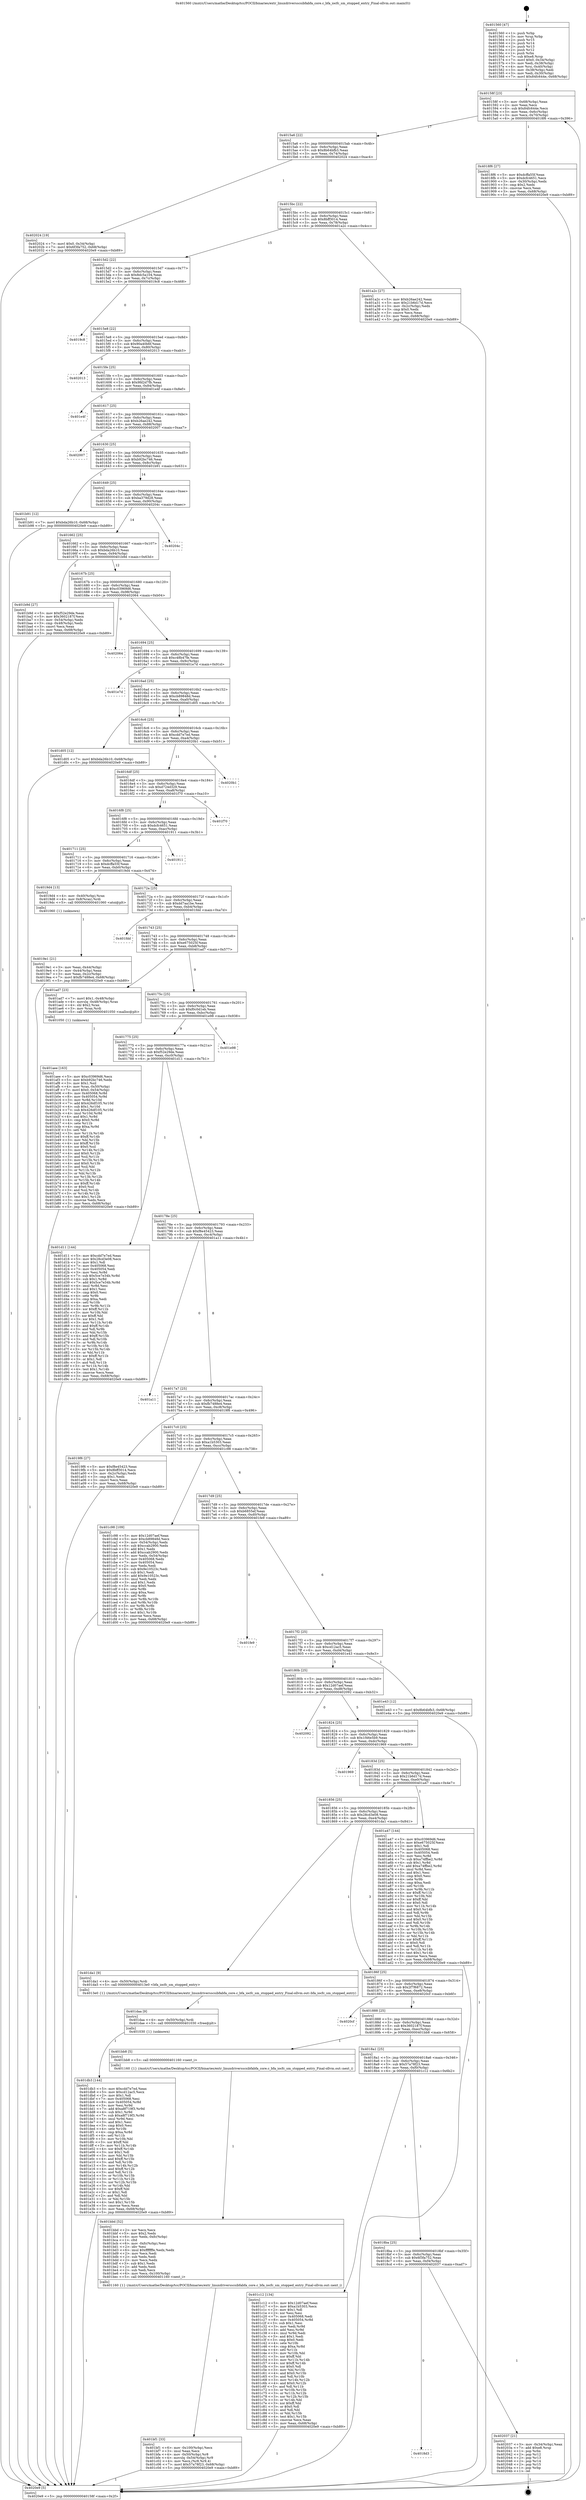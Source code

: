 digraph "0x401560" {
  label = "0x401560 (/mnt/c/Users/mathe/Desktop/tcc/POCII/binaries/extr_linuxdriversscsibfabfa_core.c_bfa_iocfc_sm_stopped_entry_Final-ollvm.out::main(0))"
  labelloc = "t"
  node[shape=record]

  Entry [label="",width=0.3,height=0.3,shape=circle,fillcolor=black,style=filled]
  "0x40158f" [label="{
     0x40158f [23]\l
     | [instrs]\l
     &nbsp;&nbsp;0x40158f \<+3\>: mov -0x68(%rbp),%eax\l
     &nbsp;&nbsp;0x401592 \<+2\>: mov %eax,%ecx\l
     &nbsp;&nbsp;0x401594 \<+6\>: sub $0x84fc644e,%ecx\l
     &nbsp;&nbsp;0x40159a \<+3\>: mov %eax,-0x6c(%rbp)\l
     &nbsp;&nbsp;0x40159d \<+3\>: mov %ecx,-0x70(%rbp)\l
     &nbsp;&nbsp;0x4015a0 \<+6\>: je 00000000004018f6 \<main+0x396\>\l
  }"]
  "0x4018f6" [label="{
     0x4018f6 [27]\l
     | [instrs]\l
     &nbsp;&nbsp;0x4018f6 \<+5\>: mov $0xdcffa55f,%eax\l
     &nbsp;&nbsp;0x4018fb \<+5\>: mov $0xdcfc4651,%ecx\l
     &nbsp;&nbsp;0x401900 \<+3\>: mov -0x30(%rbp),%edx\l
     &nbsp;&nbsp;0x401903 \<+3\>: cmp $0x2,%edx\l
     &nbsp;&nbsp;0x401906 \<+3\>: cmovne %ecx,%eax\l
     &nbsp;&nbsp;0x401909 \<+3\>: mov %eax,-0x68(%rbp)\l
     &nbsp;&nbsp;0x40190c \<+5\>: jmp 00000000004020e9 \<main+0xb89\>\l
  }"]
  "0x4015a6" [label="{
     0x4015a6 [22]\l
     | [instrs]\l
     &nbsp;&nbsp;0x4015a6 \<+5\>: jmp 00000000004015ab \<main+0x4b\>\l
     &nbsp;&nbsp;0x4015ab \<+3\>: mov -0x6c(%rbp),%eax\l
     &nbsp;&nbsp;0x4015ae \<+5\>: sub $0x8b64bfb3,%eax\l
     &nbsp;&nbsp;0x4015b3 \<+3\>: mov %eax,-0x74(%rbp)\l
     &nbsp;&nbsp;0x4015b6 \<+6\>: je 0000000000402024 \<main+0xac4\>\l
  }"]
  "0x4020e9" [label="{
     0x4020e9 [5]\l
     | [instrs]\l
     &nbsp;&nbsp;0x4020e9 \<+5\>: jmp 000000000040158f \<main+0x2f\>\l
  }"]
  "0x401560" [label="{
     0x401560 [47]\l
     | [instrs]\l
     &nbsp;&nbsp;0x401560 \<+1\>: push %rbp\l
     &nbsp;&nbsp;0x401561 \<+3\>: mov %rsp,%rbp\l
     &nbsp;&nbsp;0x401564 \<+2\>: push %r15\l
     &nbsp;&nbsp;0x401566 \<+2\>: push %r14\l
     &nbsp;&nbsp;0x401568 \<+2\>: push %r13\l
     &nbsp;&nbsp;0x40156a \<+2\>: push %r12\l
     &nbsp;&nbsp;0x40156c \<+1\>: push %rbx\l
     &nbsp;&nbsp;0x40156d \<+7\>: sub $0xe8,%rsp\l
     &nbsp;&nbsp;0x401574 \<+7\>: movl $0x0,-0x34(%rbp)\l
     &nbsp;&nbsp;0x40157b \<+3\>: mov %edi,-0x38(%rbp)\l
     &nbsp;&nbsp;0x40157e \<+4\>: mov %rsi,-0x40(%rbp)\l
     &nbsp;&nbsp;0x401582 \<+3\>: mov -0x38(%rbp),%edi\l
     &nbsp;&nbsp;0x401585 \<+3\>: mov %edi,-0x30(%rbp)\l
     &nbsp;&nbsp;0x401588 \<+7\>: movl $0x84fc644e,-0x68(%rbp)\l
  }"]
  Exit [label="",width=0.3,height=0.3,shape=circle,fillcolor=black,style=filled,peripheries=2]
  "0x402024" [label="{
     0x402024 [19]\l
     | [instrs]\l
     &nbsp;&nbsp;0x402024 \<+7\>: movl $0x0,-0x34(%rbp)\l
     &nbsp;&nbsp;0x40202b \<+7\>: movl $0x6f3fa752,-0x68(%rbp)\l
     &nbsp;&nbsp;0x402032 \<+5\>: jmp 00000000004020e9 \<main+0xb89\>\l
  }"]
  "0x4015bc" [label="{
     0x4015bc [22]\l
     | [instrs]\l
     &nbsp;&nbsp;0x4015bc \<+5\>: jmp 00000000004015c1 \<main+0x61\>\l
     &nbsp;&nbsp;0x4015c1 \<+3\>: mov -0x6c(%rbp),%eax\l
     &nbsp;&nbsp;0x4015c4 \<+5\>: sub $0x8bff3014,%eax\l
     &nbsp;&nbsp;0x4015c9 \<+3\>: mov %eax,-0x78(%rbp)\l
     &nbsp;&nbsp;0x4015cc \<+6\>: je 0000000000401a2c \<main+0x4cc\>\l
  }"]
  "0x4018d3" [label="{
     0x4018d3\l
  }", style=dashed]
  "0x401a2c" [label="{
     0x401a2c [27]\l
     | [instrs]\l
     &nbsp;&nbsp;0x401a2c \<+5\>: mov $0xb26ae242,%eax\l
     &nbsp;&nbsp;0x401a31 \<+5\>: mov $0x21b6d17d,%ecx\l
     &nbsp;&nbsp;0x401a36 \<+3\>: mov -0x2c(%rbp),%edx\l
     &nbsp;&nbsp;0x401a39 \<+3\>: cmp $0x0,%edx\l
     &nbsp;&nbsp;0x401a3c \<+3\>: cmove %ecx,%eax\l
     &nbsp;&nbsp;0x401a3f \<+3\>: mov %eax,-0x68(%rbp)\l
     &nbsp;&nbsp;0x401a42 \<+5\>: jmp 00000000004020e9 \<main+0xb89\>\l
  }"]
  "0x4015d2" [label="{
     0x4015d2 [22]\l
     | [instrs]\l
     &nbsp;&nbsp;0x4015d2 \<+5\>: jmp 00000000004015d7 \<main+0x77\>\l
     &nbsp;&nbsp;0x4015d7 \<+3\>: mov -0x6c(%rbp),%eax\l
     &nbsp;&nbsp;0x4015da \<+5\>: sub $0x8dc5a104,%eax\l
     &nbsp;&nbsp;0x4015df \<+3\>: mov %eax,-0x7c(%rbp)\l
     &nbsp;&nbsp;0x4015e2 \<+6\>: je 00000000004019c8 \<main+0x468\>\l
  }"]
  "0x402037" [label="{
     0x402037 [21]\l
     | [instrs]\l
     &nbsp;&nbsp;0x402037 \<+3\>: mov -0x34(%rbp),%eax\l
     &nbsp;&nbsp;0x40203a \<+7\>: add $0xe8,%rsp\l
     &nbsp;&nbsp;0x402041 \<+1\>: pop %rbx\l
     &nbsp;&nbsp;0x402042 \<+2\>: pop %r12\l
     &nbsp;&nbsp;0x402044 \<+2\>: pop %r13\l
     &nbsp;&nbsp;0x402046 \<+2\>: pop %r14\l
     &nbsp;&nbsp;0x402048 \<+2\>: pop %r15\l
     &nbsp;&nbsp;0x40204a \<+1\>: pop %rbp\l
     &nbsp;&nbsp;0x40204b \<+1\>: ret\l
  }"]
  "0x4019c8" [label="{
     0x4019c8\l
  }", style=dashed]
  "0x4015e8" [label="{
     0x4015e8 [22]\l
     | [instrs]\l
     &nbsp;&nbsp;0x4015e8 \<+5\>: jmp 00000000004015ed \<main+0x8d\>\l
     &nbsp;&nbsp;0x4015ed \<+3\>: mov -0x6c(%rbp),%eax\l
     &nbsp;&nbsp;0x4015f0 \<+5\>: sub $0x90a40b6f,%eax\l
     &nbsp;&nbsp;0x4015f5 \<+3\>: mov %eax,-0x80(%rbp)\l
     &nbsp;&nbsp;0x4015f8 \<+6\>: je 0000000000402013 \<main+0xab3\>\l
  }"]
  "0x401db3" [label="{
     0x401db3 [144]\l
     | [instrs]\l
     &nbsp;&nbsp;0x401db3 \<+5\>: mov $0xcdd7e7ed,%eax\l
     &nbsp;&nbsp;0x401db8 \<+5\>: mov $0xcd12ac5,%ecx\l
     &nbsp;&nbsp;0x401dbd \<+2\>: mov $0x1,%dl\l
     &nbsp;&nbsp;0x401dbf \<+7\>: mov 0x405068,%esi\l
     &nbsp;&nbsp;0x401dc6 \<+8\>: mov 0x405054,%r8d\l
     &nbsp;&nbsp;0x401dce \<+3\>: mov %esi,%r9d\l
     &nbsp;&nbsp;0x401dd1 \<+7\>: add $0xa8f719f3,%r9d\l
     &nbsp;&nbsp;0x401dd8 \<+4\>: sub $0x1,%r9d\l
     &nbsp;&nbsp;0x401ddc \<+7\>: sub $0xa8f719f3,%r9d\l
     &nbsp;&nbsp;0x401de3 \<+4\>: imul %r9d,%esi\l
     &nbsp;&nbsp;0x401de7 \<+3\>: and $0x1,%esi\l
     &nbsp;&nbsp;0x401dea \<+3\>: cmp $0x0,%esi\l
     &nbsp;&nbsp;0x401ded \<+4\>: sete %r10b\l
     &nbsp;&nbsp;0x401df1 \<+4\>: cmp $0xa,%r8d\l
     &nbsp;&nbsp;0x401df5 \<+4\>: setl %r11b\l
     &nbsp;&nbsp;0x401df9 \<+3\>: mov %r10b,%bl\l
     &nbsp;&nbsp;0x401dfc \<+3\>: xor $0xff,%bl\l
     &nbsp;&nbsp;0x401dff \<+3\>: mov %r11b,%r14b\l
     &nbsp;&nbsp;0x401e02 \<+4\>: xor $0xff,%r14b\l
     &nbsp;&nbsp;0x401e06 \<+3\>: xor $0x1,%dl\l
     &nbsp;&nbsp;0x401e09 \<+3\>: mov %bl,%r15b\l
     &nbsp;&nbsp;0x401e0c \<+4\>: and $0xff,%r15b\l
     &nbsp;&nbsp;0x401e10 \<+3\>: and %dl,%r10b\l
     &nbsp;&nbsp;0x401e13 \<+3\>: mov %r14b,%r12b\l
     &nbsp;&nbsp;0x401e16 \<+4\>: and $0xff,%r12b\l
     &nbsp;&nbsp;0x401e1a \<+3\>: and %dl,%r11b\l
     &nbsp;&nbsp;0x401e1d \<+3\>: or %r10b,%r15b\l
     &nbsp;&nbsp;0x401e20 \<+3\>: or %r11b,%r12b\l
     &nbsp;&nbsp;0x401e23 \<+3\>: xor %r12b,%r15b\l
     &nbsp;&nbsp;0x401e26 \<+3\>: or %r14b,%bl\l
     &nbsp;&nbsp;0x401e29 \<+3\>: xor $0xff,%bl\l
     &nbsp;&nbsp;0x401e2c \<+3\>: or $0x1,%dl\l
     &nbsp;&nbsp;0x401e2f \<+2\>: and %dl,%bl\l
     &nbsp;&nbsp;0x401e31 \<+3\>: or %bl,%r15b\l
     &nbsp;&nbsp;0x401e34 \<+4\>: test $0x1,%r15b\l
     &nbsp;&nbsp;0x401e38 \<+3\>: cmovne %ecx,%eax\l
     &nbsp;&nbsp;0x401e3b \<+3\>: mov %eax,-0x68(%rbp)\l
     &nbsp;&nbsp;0x401e3e \<+5\>: jmp 00000000004020e9 \<main+0xb89\>\l
  }"]
  "0x402013" [label="{
     0x402013\l
  }", style=dashed]
  "0x4015fe" [label="{
     0x4015fe [25]\l
     | [instrs]\l
     &nbsp;&nbsp;0x4015fe \<+5\>: jmp 0000000000401603 \<main+0xa3\>\l
     &nbsp;&nbsp;0x401603 \<+3\>: mov -0x6c(%rbp),%eax\l
     &nbsp;&nbsp;0x401606 \<+5\>: sub $0x9fd2d7fb,%eax\l
     &nbsp;&nbsp;0x40160b \<+6\>: mov %eax,-0x84(%rbp)\l
     &nbsp;&nbsp;0x401611 \<+6\>: je 0000000000401e4f \<main+0x8ef\>\l
  }"]
  "0x401daa" [label="{
     0x401daa [9]\l
     | [instrs]\l
     &nbsp;&nbsp;0x401daa \<+4\>: mov -0x50(%rbp),%rdi\l
     &nbsp;&nbsp;0x401dae \<+5\>: call 0000000000401030 \<free@plt\>\l
     | [calls]\l
     &nbsp;&nbsp;0x401030 \{1\} (unknown)\l
  }"]
  "0x401e4f" [label="{
     0x401e4f\l
  }", style=dashed]
  "0x401617" [label="{
     0x401617 [25]\l
     | [instrs]\l
     &nbsp;&nbsp;0x401617 \<+5\>: jmp 000000000040161c \<main+0xbc\>\l
     &nbsp;&nbsp;0x40161c \<+3\>: mov -0x6c(%rbp),%eax\l
     &nbsp;&nbsp;0x40161f \<+5\>: sub $0xb26ae242,%eax\l
     &nbsp;&nbsp;0x401624 \<+6\>: mov %eax,-0x88(%rbp)\l
     &nbsp;&nbsp;0x40162a \<+6\>: je 0000000000402007 \<main+0xaa7\>\l
  }"]
  "0x4018ba" [label="{
     0x4018ba [25]\l
     | [instrs]\l
     &nbsp;&nbsp;0x4018ba \<+5\>: jmp 00000000004018bf \<main+0x35f\>\l
     &nbsp;&nbsp;0x4018bf \<+3\>: mov -0x6c(%rbp),%eax\l
     &nbsp;&nbsp;0x4018c2 \<+5\>: sub $0x6f3fa752,%eax\l
     &nbsp;&nbsp;0x4018c7 \<+6\>: mov %eax,-0xf4(%rbp)\l
     &nbsp;&nbsp;0x4018cd \<+6\>: je 0000000000402037 \<main+0xad7\>\l
  }"]
  "0x402007" [label="{
     0x402007\l
  }", style=dashed]
  "0x401630" [label="{
     0x401630 [25]\l
     | [instrs]\l
     &nbsp;&nbsp;0x401630 \<+5\>: jmp 0000000000401635 \<main+0xd5\>\l
     &nbsp;&nbsp;0x401635 \<+3\>: mov -0x6c(%rbp),%eax\l
     &nbsp;&nbsp;0x401638 \<+5\>: sub $0xb92bc746,%eax\l
     &nbsp;&nbsp;0x40163d \<+6\>: mov %eax,-0x8c(%rbp)\l
     &nbsp;&nbsp;0x401643 \<+6\>: je 0000000000401b91 \<main+0x631\>\l
  }"]
  "0x401c12" [label="{
     0x401c12 [134]\l
     | [instrs]\l
     &nbsp;&nbsp;0x401c12 \<+5\>: mov $0x12d07aef,%eax\l
     &nbsp;&nbsp;0x401c17 \<+5\>: mov $0xa1b5303,%ecx\l
     &nbsp;&nbsp;0x401c1c \<+2\>: mov $0x1,%dl\l
     &nbsp;&nbsp;0x401c1e \<+2\>: xor %esi,%esi\l
     &nbsp;&nbsp;0x401c20 \<+7\>: mov 0x405068,%edi\l
     &nbsp;&nbsp;0x401c27 \<+8\>: mov 0x405054,%r8d\l
     &nbsp;&nbsp;0x401c2f \<+3\>: sub $0x1,%esi\l
     &nbsp;&nbsp;0x401c32 \<+3\>: mov %edi,%r9d\l
     &nbsp;&nbsp;0x401c35 \<+3\>: add %esi,%r9d\l
     &nbsp;&nbsp;0x401c38 \<+4\>: imul %r9d,%edi\l
     &nbsp;&nbsp;0x401c3c \<+3\>: and $0x1,%edi\l
     &nbsp;&nbsp;0x401c3f \<+3\>: cmp $0x0,%edi\l
     &nbsp;&nbsp;0x401c42 \<+4\>: sete %r10b\l
     &nbsp;&nbsp;0x401c46 \<+4\>: cmp $0xa,%r8d\l
     &nbsp;&nbsp;0x401c4a \<+4\>: setl %r11b\l
     &nbsp;&nbsp;0x401c4e \<+3\>: mov %r10b,%bl\l
     &nbsp;&nbsp;0x401c51 \<+3\>: xor $0xff,%bl\l
     &nbsp;&nbsp;0x401c54 \<+3\>: mov %r11b,%r14b\l
     &nbsp;&nbsp;0x401c57 \<+4\>: xor $0xff,%r14b\l
     &nbsp;&nbsp;0x401c5b \<+3\>: xor $0x0,%dl\l
     &nbsp;&nbsp;0x401c5e \<+3\>: mov %bl,%r15b\l
     &nbsp;&nbsp;0x401c61 \<+4\>: and $0x0,%r15b\l
     &nbsp;&nbsp;0x401c65 \<+3\>: and %dl,%r10b\l
     &nbsp;&nbsp;0x401c68 \<+3\>: mov %r14b,%r12b\l
     &nbsp;&nbsp;0x401c6b \<+4\>: and $0x0,%r12b\l
     &nbsp;&nbsp;0x401c6f \<+3\>: and %dl,%r11b\l
     &nbsp;&nbsp;0x401c72 \<+3\>: or %r10b,%r15b\l
     &nbsp;&nbsp;0x401c75 \<+3\>: or %r11b,%r12b\l
     &nbsp;&nbsp;0x401c78 \<+3\>: xor %r12b,%r15b\l
     &nbsp;&nbsp;0x401c7b \<+3\>: or %r14b,%bl\l
     &nbsp;&nbsp;0x401c7e \<+3\>: xor $0xff,%bl\l
     &nbsp;&nbsp;0x401c81 \<+3\>: or $0x0,%dl\l
     &nbsp;&nbsp;0x401c84 \<+2\>: and %dl,%bl\l
     &nbsp;&nbsp;0x401c86 \<+3\>: or %bl,%r15b\l
     &nbsp;&nbsp;0x401c89 \<+4\>: test $0x1,%r15b\l
     &nbsp;&nbsp;0x401c8d \<+3\>: cmovne %ecx,%eax\l
     &nbsp;&nbsp;0x401c90 \<+3\>: mov %eax,-0x68(%rbp)\l
     &nbsp;&nbsp;0x401c93 \<+5\>: jmp 00000000004020e9 \<main+0xb89\>\l
  }"]
  "0x401b91" [label="{
     0x401b91 [12]\l
     | [instrs]\l
     &nbsp;&nbsp;0x401b91 \<+7\>: movl $0xbda26b10,-0x68(%rbp)\l
     &nbsp;&nbsp;0x401b98 \<+5\>: jmp 00000000004020e9 \<main+0xb89\>\l
  }"]
  "0x401649" [label="{
     0x401649 [25]\l
     | [instrs]\l
     &nbsp;&nbsp;0x401649 \<+5\>: jmp 000000000040164e \<main+0xee\>\l
     &nbsp;&nbsp;0x40164e \<+3\>: mov -0x6c(%rbp),%eax\l
     &nbsp;&nbsp;0x401651 \<+5\>: sub $0xba379d28,%eax\l
     &nbsp;&nbsp;0x401656 \<+6\>: mov %eax,-0x90(%rbp)\l
     &nbsp;&nbsp;0x40165c \<+6\>: je 000000000040204c \<main+0xaec\>\l
  }"]
  "0x401bf1" [label="{
     0x401bf1 [33]\l
     | [instrs]\l
     &nbsp;&nbsp;0x401bf1 \<+6\>: mov -0x100(%rbp),%ecx\l
     &nbsp;&nbsp;0x401bf7 \<+3\>: imul %eax,%ecx\l
     &nbsp;&nbsp;0x401bfa \<+4\>: mov -0x50(%rbp),%r8\l
     &nbsp;&nbsp;0x401bfe \<+4\>: movslq -0x54(%rbp),%r9\l
     &nbsp;&nbsp;0x401c02 \<+4\>: mov %ecx,(%r8,%r9,4)\l
     &nbsp;&nbsp;0x401c06 \<+7\>: movl $0x57a78f23,-0x68(%rbp)\l
     &nbsp;&nbsp;0x401c0d \<+5\>: jmp 00000000004020e9 \<main+0xb89\>\l
  }"]
  "0x40204c" [label="{
     0x40204c\l
  }", style=dashed]
  "0x401662" [label="{
     0x401662 [25]\l
     | [instrs]\l
     &nbsp;&nbsp;0x401662 \<+5\>: jmp 0000000000401667 \<main+0x107\>\l
     &nbsp;&nbsp;0x401667 \<+3\>: mov -0x6c(%rbp),%eax\l
     &nbsp;&nbsp;0x40166a \<+5\>: sub $0xbda26b10,%eax\l
     &nbsp;&nbsp;0x40166f \<+6\>: mov %eax,-0x94(%rbp)\l
     &nbsp;&nbsp;0x401675 \<+6\>: je 0000000000401b9d \<main+0x63d\>\l
  }"]
  "0x401bbd" [label="{
     0x401bbd [52]\l
     | [instrs]\l
     &nbsp;&nbsp;0x401bbd \<+2\>: xor %ecx,%ecx\l
     &nbsp;&nbsp;0x401bbf \<+5\>: mov $0x2,%edx\l
     &nbsp;&nbsp;0x401bc4 \<+6\>: mov %edx,-0xfc(%rbp)\l
     &nbsp;&nbsp;0x401bca \<+1\>: cltd\l
     &nbsp;&nbsp;0x401bcb \<+6\>: mov -0xfc(%rbp),%esi\l
     &nbsp;&nbsp;0x401bd1 \<+2\>: idiv %esi\l
     &nbsp;&nbsp;0x401bd3 \<+6\>: imul $0xfffffffe,%edx,%edx\l
     &nbsp;&nbsp;0x401bd9 \<+2\>: mov %ecx,%edi\l
     &nbsp;&nbsp;0x401bdb \<+2\>: sub %edx,%edi\l
     &nbsp;&nbsp;0x401bdd \<+2\>: mov %ecx,%edx\l
     &nbsp;&nbsp;0x401bdf \<+3\>: sub $0x1,%edx\l
     &nbsp;&nbsp;0x401be2 \<+2\>: add %edx,%edi\l
     &nbsp;&nbsp;0x401be4 \<+2\>: sub %edi,%ecx\l
     &nbsp;&nbsp;0x401be6 \<+6\>: mov %ecx,-0x100(%rbp)\l
     &nbsp;&nbsp;0x401bec \<+5\>: call 0000000000401160 \<next_i\>\l
     | [calls]\l
     &nbsp;&nbsp;0x401160 \{1\} (/mnt/c/Users/mathe/Desktop/tcc/POCII/binaries/extr_linuxdriversscsibfabfa_core.c_bfa_iocfc_sm_stopped_entry_Final-ollvm.out::next_i)\l
  }"]
  "0x401b9d" [label="{
     0x401b9d [27]\l
     | [instrs]\l
     &nbsp;&nbsp;0x401b9d \<+5\>: mov $0xf52e29de,%eax\l
     &nbsp;&nbsp;0x401ba2 \<+5\>: mov $0x3602187f,%ecx\l
     &nbsp;&nbsp;0x401ba7 \<+3\>: mov -0x54(%rbp),%edx\l
     &nbsp;&nbsp;0x401baa \<+3\>: cmp -0x48(%rbp),%edx\l
     &nbsp;&nbsp;0x401bad \<+3\>: cmovl %ecx,%eax\l
     &nbsp;&nbsp;0x401bb0 \<+3\>: mov %eax,-0x68(%rbp)\l
     &nbsp;&nbsp;0x401bb3 \<+5\>: jmp 00000000004020e9 \<main+0xb89\>\l
  }"]
  "0x40167b" [label="{
     0x40167b [25]\l
     | [instrs]\l
     &nbsp;&nbsp;0x40167b \<+5\>: jmp 0000000000401680 \<main+0x120\>\l
     &nbsp;&nbsp;0x401680 \<+3\>: mov -0x6c(%rbp),%eax\l
     &nbsp;&nbsp;0x401683 \<+5\>: sub $0xc03969d6,%eax\l
     &nbsp;&nbsp;0x401688 \<+6\>: mov %eax,-0x98(%rbp)\l
     &nbsp;&nbsp;0x40168e \<+6\>: je 0000000000402064 \<main+0xb04\>\l
  }"]
  "0x4018a1" [label="{
     0x4018a1 [25]\l
     | [instrs]\l
     &nbsp;&nbsp;0x4018a1 \<+5\>: jmp 00000000004018a6 \<main+0x346\>\l
     &nbsp;&nbsp;0x4018a6 \<+3\>: mov -0x6c(%rbp),%eax\l
     &nbsp;&nbsp;0x4018a9 \<+5\>: sub $0x57a78f23,%eax\l
     &nbsp;&nbsp;0x4018ae \<+6\>: mov %eax,-0xf0(%rbp)\l
     &nbsp;&nbsp;0x4018b4 \<+6\>: je 0000000000401c12 \<main+0x6b2\>\l
  }"]
  "0x402064" [label="{
     0x402064\l
  }", style=dashed]
  "0x401694" [label="{
     0x401694 [25]\l
     | [instrs]\l
     &nbsp;&nbsp;0x401694 \<+5\>: jmp 0000000000401699 \<main+0x139\>\l
     &nbsp;&nbsp;0x401699 \<+3\>: mov -0x6c(%rbp),%eax\l
     &nbsp;&nbsp;0x40169c \<+5\>: sub $0xc48b47fe,%eax\l
     &nbsp;&nbsp;0x4016a1 \<+6\>: mov %eax,-0x9c(%rbp)\l
     &nbsp;&nbsp;0x4016a7 \<+6\>: je 0000000000401e7d \<main+0x91d\>\l
  }"]
  "0x401bb8" [label="{
     0x401bb8 [5]\l
     | [instrs]\l
     &nbsp;&nbsp;0x401bb8 \<+5\>: call 0000000000401160 \<next_i\>\l
     | [calls]\l
     &nbsp;&nbsp;0x401160 \{1\} (/mnt/c/Users/mathe/Desktop/tcc/POCII/binaries/extr_linuxdriversscsibfabfa_core.c_bfa_iocfc_sm_stopped_entry_Final-ollvm.out::next_i)\l
  }"]
  "0x401e7d" [label="{
     0x401e7d\l
  }", style=dashed]
  "0x4016ad" [label="{
     0x4016ad [25]\l
     | [instrs]\l
     &nbsp;&nbsp;0x4016ad \<+5\>: jmp 00000000004016b2 \<main+0x152\>\l
     &nbsp;&nbsp;0x4016b2 \<+3\>: mov -0x6c(%rbp),%eax\l
     &nbsp;&nbsp;0x4016b5 \<+5\>: sub $0xcb89848d,%eax\l
     &nbsp;&nbsp;0x4016ba \<+6\>: mov %eax,-0xa0(%rbp)\l
     &nbsp;&nbsp;0x4016c0 \<+6\>: je 0000000000401d05 \<main+0x7a5\>\l
  }"]
  "0x401888" [label="{
     0x401888 [25]\l
     | [instrs]\l
     &nbsp;&nbsp;0x401888 \<+5\>: jmp 000000000040188d \<main+0x32d\>\l
     &nbsp;&nbsp;0x40188d \<+3\>: mov -0x6c(%rbp),%eax\l
     &nbsp;&nbsp;0x401890 \<+5\>: sub $0x3602187f,%eax\l
     &nbsp;&nbsp;0x401895 \<+6\>: mov %eax,-0xec(%rbp)\l
     &nbsp;&nbsp;0x40189b \<+6\>: je 0000000000401bb8 \<main+0x658\>\l
  }"]
  "0x401d05" [label="{
     0x401d05 [12]\l
     | [instrs]\l
     &nbsp;&nbsp;0x401d05 \<+7\>: movl $0xbda26b10,-0x68(%rbp)\l
     &nbsp;&nbsp;0x401d0c \<+5\>: jmp 00000000004020e9 \<main+0xb89\>\l
  }"]
  "0x4016c6" [label="{
     0x4016c6 [25]\l
     | [instrs]\l
     &nbsp;&nbsp;0x4016c6 \<+5\>: jmp 00000000004016cb \<main+0x16b\>\l
     &nbsp;&nbsp;0x4016cb \<+3\>: mov -0x6c(%rbp),%eax\l
     &nbsp;&nbsp;0x4016ce \<+5\>: sub $0xcdd7e7ed,%eax\l
     &nbsp;&nbsp;0x4016d3 \<+6\>: mov %eax,-0xa4(%rbp)\l
     &nbsp;&nbsp;0x4016d9 \<+6\>: je 00000000004020b1 \<main+0xb51\>\l
  }"]
  "0x4020cf" [label="{
     0x4020cf\l
  }", style=dashed]
  "0x4020b1" [label="{
     0x4020b1\l
  }", style=dashed]
  "0x4016df" [label="{
     0x4016df [25]\l
     | [instrs]\l
     &nbsp;&nbsp;0x4016df \<+5\>: jmp 00000000004016e4 \<main+0x184\>\l
     &nbsp;&nbsp;0x4016e4 \<+3\>: mov -0x6c(%rbp),%eax\l
     &nbsp;&nbsp;0x4016e7 \<+5\>: sub $0xd724d329,%eax\l
     &nbsp;&nbsp;0x4016ec \<+6\>: mov %eax,-0xa8(%rbp)\l
     &nbsp;&nbsp;0x4016f2 \<+6\>: je 0000000000401f70 \<main+0xa10\>\l
  }"]
  "0x40186f" [label="{
     0x40186f [25]\l
     | [instrs]\l
     &nbsp;&nbsp;0x40186f \<+5\>: jmp 0000000000401874 \<main+0x314\>\l
     &nbsp;&nbsp;0x401874 \<+3\>: mov -0x6c(%rbp),%eax\l
     &nbsp;&nbsp;0x401877 \<+5\>: sub $0x2f7f6872,%eax\l
     &nbsp;&nbsp;0x40187c \<+6\>: mov %eax,-0xe8(%rbp)\l
     &nbsp;&nbsp;0x401882 \<+6\>: je 00000000004020cf \<main+0xb6f\>\l
  }"]
  "0x401f70" [label="{
     0x401f70\l
  }", style=dashed]
  "0x4016f8" [label="{
     0x4016f8 [25]\l
     | [instrs]\l
     &nbsp;&nbsp;0x4016f8 \<+5\>: jmp 00000000004016fd \<main+0x19d\>\l
     &nbsp;&nbsp;0x4016fd \<+3\>: mov -0x6c(%rbp),%eax\l
     &nbsp;&nbsp;0x401700 \<+5\>: sub $0xdcfc4651,%eax\l
     &nbsp;&nbsp;0x401705 \<+6\>: mov %eax,-0xac(%rbp)\l
     &nbsp;&nbsp;0x40170b \<+6\>: je 0000000000401911 \<main+0x3b1\>\l
  }"]
  "0x401da1" [label="{
     0x401da1 [9]\l
     | [instrs]\l
     &nbsp;&nbsp;0x401da1 \<+4\>: mov -0x50(%rbp),%rdi\l
     &nbsp;&nbsp;0x401da5 \<+5\>: call 00000000004013e0 \<bfa_iocfc_sm_stopped_entry\>\l
     | [calls]\l
     &nbsp;&nbsp;0x4013e0 \{1\} (/mnt/c/Users/mathe/Desktop/tcc/POCII/binaries/extr_linuxdriversscsibfabfa_core.c_bfa_iocfc_sm_stopped_entry_Final-ollvm.out::bfa_iocfc_sm_stopped_entry)\l
  }"]
  "0x401911" [label="{
     0x401911\l
  }", style=dashed]
  "0x401711" [label="{
     0x401711 [25]\l
     | [instrs]\l
     &nbsp;&nbsp;0x401711 \<+5\>: jmp 0000000000401716 \<main+0x1b6\>\l
     &nbsp;&nbsp;0x401716 \<+3\>: mov -0x6c(%rbp),%eax\l
     &nbsp;&nbsp;0x401719 \<+5\>: sub $0xdcffa55f,%eax\l
     &nbsp;&nbsp;0x40171e \<+6\>: mov %eax,-0xb0(%rbp)\l
     &nbsp;&nbsp;0x401724 \<+6\>: je 00000000004019d4 \<main+0x474\>\l
  }"]
  "0x401aee" [label="{
     0x401aee [163]\l
     | [instrs]\l
     &nbsp;&nbsp;0x401aee \<+5\>: mov $0xc03969d6,%ecx\l
     &nbsp;&nbsp;0x401af3 \<+5\>: mov $0xb92bc746,%edx\l
     &nbsp;&nbsp;0x401af8 \<+3\>: mov $0x1,%sil\l
     &nbsp;&nbsp;0x401afb \<+4\>: mov %rax,-0x50(%rbp)\l
     &nbsp;&nbsp;0x401aff \<+7\>: movl $0x0,-0x54(%rbp)\l
     &nbsp;&nbsp;0x401b06 \<+8\>: mov 0x405068,%r8d\l
     &nbsp;&nbsp;0x401b0e \<+8\>: mov 0x405054,%r9d\l
     &nbsp;&nbsp;0x401b16 \<+3\>: mov %r8d,%r10d\l
     &nbsp;&nbsp;0x401b19 \<+7\>: add $0x426df105,%r10d\l
     &nbsp;&nbsp;0x401b20 \<+4\>: sub $0x1,%r10d\l
     &nbsp;&nbsp;0x401b24 \<+7\>: sub $0x426df105,%r10d\l
     &nbsp;&nbsp;0x401b2b \<+4\>: imul %r10d,%r8d\l
     &nbsp;&nbsp;0x401b2f \<+4\>: and $0x1,%r8d\l
     &nbsp;&nbsp;0x401b33 \<+4\>: cmp $0x0,%r8d\l
     &nbsp;&nbsp;0x401b37 \<+4\>: sete %r11b\l
     &nbsp;&nbsp;0x401b3b \<+4\>: cmp $0xa,%r9d\l
     &nbsp;&nbsp;0x401b3f \<+3\>: setl %bl\l
     &nbsp;&nbsp;0x401b42 \<+3\>: mov %r11b,%r14b\l
     &nbsp;&nbsp;0x401b45 \<+4\>: xor $0xff,%r14b\l
     &nbsp;&nbsp;0x401b49 \<+3\>: mov %bl,%r15b\l
     &nbsp;&nbsp;0x401b4c \<+4\>: xor $0xff,%r15b\l
     &nbsp;&nbsp;0x401b50 \<+4\>: xor $0x0,%sil\l
     &nbsp;&nbsp;0x401b54 \<+3\>: mov %r14b,%r12b\l
     &nbsp;&nbsp;0x401b57 \<+4\>: and $0x0,%r12b\l
     &nbsp;&nbsp;0x401b5b \<+3\>: and %sil,%r11b\l
     &nbsp;&nbsp;0x401b5e \<+3\>: mov %r15b,%r13b\l
     &nbsp;&nbsp;0x401b61 \<+4\>: and $0x0,%r13b\l
     &nbsp;&nbsp;0x401b65 \<+3\>: and %sil,%bl\l
     &nbsp;&nbsp;0x401b68 \<+3\>: or %r11b,%r12b\l
     &nbsp;&nbsp;0x401b6b \<+3\>: or %bl,%r13b\l
     &nbsp;&nbsp;0x401b6e \<+3\>: xor %r13b,%r12b\l
     &nbsp;&nbsp;0x401b71 \<+3\>: or %r15b,%r14b\l
     &nbsp;&nbsp;0x401b74 \<+4\>: xor $0xff,%r14b\l
     &nbsp;&nbsp;0x401b78 \<+4\>: or $0x0,%sil\l
     &nbsp;&nbsp;0x401b7c \<+3\>: and %sil,%r14b\l
     &nbsp;&nbsp;0x401b7f \<+3\>: or %r14b,%r12b\l
     &nbsp;&nbsp;0x401b82 \<+4\>: test $0x1,%r12b\l
     &nbsp;&nbsp;0x401b86 \<+3\>: cmovne %edx,%ecx\l
     &nbsp;&nbsp;0x401b89 \<+3\>: mov %ecx,-0x68(%rbp)\l
     &nbsp;&nbsp;0x401b8c \<+5\>: jmp 00000000004020e9 \<main+0xb89\>\l
  }"]
  "0x4019d4" [label="{
     0x4019d4 [13]\l
     | [instrs]\l
     &nbsp;&nbsp;0x4019d4 \<+4\>: mov -0x40(%rbp),%rax\l
     &nbsp;&nbsp;0x4019d8 \<+4\>: mov 0x8(%rax),%rdi\l
     &nbsp;&nbsp;0x4019dc \<+5\>: call 0000000000401060 \<atoi@plt\>\l
     | [calls]\l
     &nbsp;&nbsp;0x401060 \{1\} (unknown)\l
  }"]
  "0x40172a" [label="{
     0x40172a [25]\l
     | [instrs]\l
     &nbsp;&nbsp;0x40172a \<+5\>: jmp 000000000040172f \<main+0x1cf\>\l
     &nbsp;&nbsp;0x40172f \<+3\>: mov -0x6c(%rbp),%eax\l
     &nbsp;&nbsp;0x401732 \<+5\>: sub $0xdd7aa1be,%eax\l
     &nbsp;&nbsp;0x401737 \<+6\>: mov %eax,-0xb4(%rbp)\l
     &nbsp;&nbsp;0x40173d \<+6\>: je 0000000000401fdd \<main+0xa7d\>\l
  }"]
  "0x4019e1" [label="{
     0x4019e1 [21]\l
     | [instrs]\l
     &nbsp;&nbsp;0x4019e1 \<+3\>: mov %eax,-0x44(%rbp)\l
     &nbsp;&nbsp;0x4019e4 \<+3\>: mov -0x44(%rbp),%eax\l
     &nbsp;&nbsp;0x4019e7 \<+3\>: mov %eax,-0x2c(%rbp)\l
     &nbsp;&nbsp;0x4019ea \<+7\>: movl $0xfb7488e4,-0x68(%rbp)\l
     &nbsp;&nbsp;0x4019f1 \<+5\>: jmp 00000000004020e9 \<main+0xb89\>\l
  }"]
  "0x401856" [label="{
     0x401856 [25]\l
     | [instrs]\l
     &nbsp;&nbsp;0x401856 \<+5\>: jmp 000000000040185b \<main+0x2fb\>\l
     &nbsp;&nbsp;0x40185b \<+3\>: mov -0x6c(%rbp),%eax\l
     &nbsp;&nbsp;0x40185e \<+5\>: sub $0x28cd3e08,%eax\l
     &nbsp;&nbsp;0x401863 \<+6\>: mov %eax,-0xe4(%rbp)\l
     &nbsp;&nbsp;0x401869 \<+6\>: je 0000000000401da1 \<main+0x841\>\l
  }"]
  "0x401fdd" [label="{
     0x401fdd\l
  }", style=dashed]
  "0x401743" [label="{
     0x401743 [25]\l
     | [instrs]\l
     &nbsp;&nbsp;0x401743 \<+5\>: jmp 0000000000401748 \<main+0x1e8\>\l
     &nbsp;&nbsp;0x401748 \<+3\>: mov -0x6c(%rbp),%eax\l
     &nbsp;&nbsp;0x40174b \<+5\>: sub $0xe675025f,%eax\l
     &nbsp;&nbsp;0x401750 \<+6\>: mov %eax,-0xb8(%rbp)\l
     &nbsp;&nbsp;0x401756 \<+6\>: je 0000000000401ad7 \<main+0x577\>\l
  }"]
  "0x401a47" [label="{
     0x401a47 [144]\l
     | [instrs]\l
     &nbsp;&nbsp;0x401a47 \<+5\>: mov $0xc03969d6,%eax\l
     &nbsp;&nbsp;0x401a4c \<+5\>: mov $0xe675025f,%ecx\l
     &nbsp;&nbsp;0x401a51 \<+2\>: mov $0x1,%dl\l
     &nbsp;&nbsp;0x401a53 \<+7\>: mov 0x405068,%esi\l
     &nbsp;&nbsp;0x401a5a \<+7\>: mov 0x405054,%edi\l
     &nbsp;&nbsp;0x401a61 \<+3\>: mov %esi,%r8d\l
     &nbsp;&nbsp;0x401a64 \<+7\>: sub $0xa74ffbe2,%r8d\l
     &nbsp;&nbsp;0x401a6b \<+4\>: sub $0x1,%r8d\l
     &nbsp;&nbsp;0x401a6f \<+7\>: add $0xa74ffbe2,%r8d\l
     &nbsp;&nbsp;0x401a76 \<+4\>: imul %r8d,%esi\l
     &nbsp;&nbsp;0x401a7a \<+3\>: and $0x1,%esi\l
     &nbsp;&nbsp;0x401a7d \<+3\>: cmp $0x0,%esi\l
     &nbsp;&nbsp;0x401a80 \<+4\>: sete %r9b\l
     &nbsp;&nbsp;0x401a84 \<+3\>: cmp $0xa,%edi\l
     &nbsp;&nbsp;0x401a87 \<+4\>: setl %r10b\l
     &nbsp;&nbsp;0x401a8b \<+3\>: mov %r9b,%r11b\l
     &nbsp;&nbsp;0x401a8e \<+4\>: xor $0xff,%r11b\l
     &nbsp;&nbsp;0x401a92 \<+3\>: mov %r10b,%bl\l
     &nbsp;&nbsp;0x401a95 \<+3\>: xor $0xff,%bl\l
     &nbsp;&nbsp;0x401a98 \<+3\>: xor $0x0,%dl\l
     &nbsp;&nbsp;0x401a9b \<+3\>: mov %r11b,%r14b\l
     &nbsp;&nbsp;0x401a9e \<+4\>: and $0x0,%r14b\l
     &nbsp;&nbsp;0x401aa2 \<+3\>: and %dl,%r9b\l
     &nbsp;&nbsp;0x401aa5 \<+3\>: mov %bl,%r15b\l
     &nbsp;&nbsp;0x401aa8 \<+4\>: and $0x0,%r15b\l
     &nbsp;&nbsp;0x401aac \<+3\>: and %dl,%r10b\l
     &nbsp;&nbsp;0x401aaf \<+3\>: or %r9b,%r14b\l
     &nbsp;&nbsp;0x401ab2 \<+3\>: or %r10b,%r15b\l
     &nbsp;&nbsp;0x401ab5 \<+3\>: xor %r15b,%r14b\l
     &nbsp;&nbsp;0x401ab8 \<+3\>: or %bl,%r11b\l
     &nbsp;&nbsp;0x401abb \<+4\>: xor $0xff,%r11b\l
     &nbsp;&nbsp;0x401abf \<+3\>: or $0x0,%dl\l
     &nbsp;&nbsp;0x401ac2 \<+3\>: and %dl,%r11b\l
     &nbsp;&nbsp;0x401ac5 \<+3\>: or %r11b,%r14b\l
     &nbsp;&nbsp;0x401ac8 \<+4\>: test $0x1,%r14b\l
     &nbsp;&nbsp;0x401acc \<+3\>: cmovne %ecx,%eax\l
     &nbsp;&nbsp;0x401acf \<+3\>: mov %eax,-0x68(%rbp)\l
     &nbsp;&nbsp;0x401ad2 \<+5\>: jmp 00000000004020e9 \<main+0xb89\>\l
  }"]
  "0x401ad7" [label="{
     0x401ad7 [23]\l
     | [instrs]\l
     &nbsp;&nbsp;0x401ad7 \<+7\>: movl $0x1,-0x48(%rbp)\l
     &nbsp;&nbsp;0x401ade \<+4\>: movslq -0x48(%rbp),%rax\l
     &nbsp;&nbsp;0x401ae2 \<+4\>: shl $0x2,%rax\l
     &nbsp;&nbsp;0x401ae6 \<+3\>: mov %rax,%rdi\l
     &nbsp;&nbsp;0x401ae9 \<+5\>: call 0000000000401050 \<malloc@plt\>\l
     | [calls]\l
     &nbsp;&nbsp;0x401050 \{1\} (unknown)\l
  }"]
  "0x40175c" [label="{
     0x40175c [25]\l
     | [instrs]\l
     &nbsp;&nbsp;0x40175c \<+5\>: jmp 0000000000401761 \<main+0x201\>\l
     &nbsp;&nbsp;0x401761 \<+3\>: mov -0x6c(%rbp),%eax\l
     &nbsp;&nbsp;0x401764 \<+5\>: sub $0xf0c0d1eb,%eax\l
     &nbsp;&nbsp;0x401769 \<+6\>: mov %eax,-0xbc(%rbp)\l
     &nbsp;&nbsp;0x40176f \<+6\>: je 0000000000401e98 \<main+0x938\>\l
  }"]
  "0x40183d" [label="{
     0x40183d [25]\l
     | [instrs]\l
     &nbsp;&nbsp;0x40183d \<+5\>: jmp 0000000000401842 \<main+0x2e2\>\l
     &nbsp;&nbsp;0x401842 \<+3\>: mov -0x6c(%rbp),%eax\l
     &nbsp;&nbsp;0x401845 \<+5\>: sub $0x21b6d17d,%eax\l
     &nbsp;&nbsp;0x40184a \<+6\>: mov %eax,-0xe0(%rbp)\l
     &nbsp;&nbsp;0x401850 \<+6\>: je 0000000000401a47 \<main+0x4e7\>\l
  }"]
  "0x401e98" [label="{
     0x401e98\l
  }", style=dashed]
  "0x401775" [label="{
     0x401775 [25]\l
     | [instrs]\l
     &nbsp;&nbsp;0x401775 \<+5\>: jmp 000000000040177a \<main+0x21a\>\l
     &nbsp;&nbsp;0x40177a \<+3\>: mov -0x6c(%rbp),%eax\l
     &nbsp;&nbsp;0x40177d \<+5\>: sub $0xf52e29de,%eax\l
     &nbsp;&nbsp;0x401782 \<+6\>: mov %eax,-0xc0(%rbp)\l
     &nbsp;&nbsp;0x401788 \<+6\>: je 0000000000401d11 \<main+0x7b1\>\l
  }"]
  "0x401969" [label="{
     0x401969\l
  }", style=dashed]
  "0x401d11" [label="{
     0x401d11 [144]\l
     | [instrs]\l
     &nbsp;&nbsp;0x401d11 \<+5\>: mov $0xcdd7e7ed,%eax\l
     &nbsp;&nbsp;0x401d16 \<+5\>: mov $0x28cd3e08,%ecx\l
     &nbsp;&nbsp;0x401d1b \<+2\>: mov $0x1,%dl\l
     &nbsp;&nbsp;0x401d1d \<+7\>: mov 0x405068,%esi\l
     &nbsp;&nbsp;0x401d24 \<+7\>: mov 0x405054,%edi\l
     &nbsp;&nbsp;0x401d2b \<+3\>: mov %esi,%r8d\l
     &nbsp;&nbsp;0x401d2e \<+7\>: sub $0x5ce7e34b,%r8d\l
     &nbsp;&nbsp;0x401d35 \<+4\>: sub $0x1,%r8d\l
     &nbsp;&nbsp;0x401d39 \<+7\>: add $0x5ce7e34b,%r8d\l
     &nbsp;&nbsp;0x401d40 \<+4\>: imul %r8d,%esi\l
     &nbsp;&nbsp;0x401d44 \<+3\>: and $0x1,%esi\l
     &nbsp;&nbsp;0x401d47 \<+3\>: cmp $0x0,%esi\l
     &nbsp;&nbsp;0x401d4a \<+4\>: sete %r9b\l
     &nbsp;&nbsp;0x401d4e \<+3\>: cmp $0xa,%edi\l
     &nbsp;&nbsp;0x401d51 \<+4\>: setl %r10b\l
     &nbsp;&nbsp;0x401d55 \<+3\>: mov %r9b,%r11b\l
     &nbsp;&nbsp;0x401d58 \<+4\>: xor $0xff,%r11b\l
     &nbsp;&nbsp;0x401d5c \<+3\>: mov %r10b,%bl\l
     &nbsp;&nbsp;0x401d5f \<+3\>: xor $0xff,%bl\l
     &nbsp;&nbsp;0x401d62 \<+3\>: xor $0x1,%dl\l
     &nbsp;&nbsp;0x401d65 \<+3\>: mov %r11b,%r14b\l
     &nbsp;&nbsp;0x401d68 \<+4\>: and $0xff,%r14b\l
     &nbsp;&nbsp;0x401d6c \<+3\>: and %dl,%r9b\l
     &nbsp;&nbsp;0x401d6f \<+3\>: mov %bl,%r15b\l
     &nbsp;&nbsp;0x401d72 \<+4\>: and $0xff,%r15b\l
     &nbsp;&nbsp;0x401d76 \<+3\>: and %dl,%r10b\l
     &nbsp;&nbsp;0x401d79 \<+3\>: or %r9b,%r14b\l
     &nbsp;&nbsp;0x401d7c \<+3\>: or %r10b,%r15b\l
     &nbsp;&nbsp;0x401d7f \<+3\>: xor %r15b,%r14b\l
     &nbsp;&nbsp;0x401d82 \<+3\>: or %bl,%r11b\l
     &nbsp;&nbsp;0x401d85 \<+4\>: xor $0xff,%r11b\l
     &nbsp;&nbsp;0x401d89 \<+3\>: or $0x1,%dl\l
     &nbsp;&nbsp;0x401d8c \<+3\>: and %dl,%r11b\l
     &nbsp;&nbsp;0x401d8f \<+3\>: or %r11b,%r14b\l
     &nbsp;&nbsp;0x401d92 \<+4\>: test $0x1,%r14b\l
     &nbsp;&nbsp;0x401d96 \<+3\>: cmovne %ecx,%eax\l
     &nbsp;&nbsp;0x401d99 \<+3\>: mov %eax,-0x68(%rbp)\l
     &nbsp;&nbsp;0x401d9c \<+5\>: jmp 00000000004020e9 \<main+0xb89\>\l
  }"]
  "0x40178e" [label="{
     0x40178e [25]\l
     | [instrs]\l
     &nbsp;&nbsp;0x40178e \<+5\>: jmp 0000000000401793 \<main+0x233\>\l
     &nbsp;&nbsp;0x401793 \<+3\>: mov -0x6c(%rbp),%eax\l
     &nbsp;&nbsp;0x401796 \<+5\>: sub $0xf8e45423,%eax\l
     &nbsp;&nbsp;0x40179b \<+6\>: mov %eax,-0xc4(%rbp)\l
     &nbsp;&nbsp;0x4017a1 \<+6\>: je 0000000000401a11 \<main+0x4b1\>\l
  }"]
  "0x401824" [label="{
     0x401824 [25]\l
     | [instrs]\l
     &nbsp;&nbsp;0x401824 \<+5\>: jmp 0000000000401829 \<main+0x2c9\>\l
     &nbsp;&nbsp;0x401829 \<+3\>: mov -0x6c(%rbp),%eax\l
     &nbsp;&nbsp;0x40182c \<+5\>: sub $0x1f46e5b9,%eax\l
     &nbsp;&nbsp;0x401831 \<+6\>: mov %eax,-0xdc(%rbp)\l
     &nbsp;&nbsp;0x401837 \<+6\>: je 0000000000401969 \<main+0x409\>\l
  }"]
  "0x401a11" [label="{
     0x401a11\l
  }", style=dashed]
  "0x4017a7" [label="{
     0x4017a7 [25]\l
     | [instrs]\l
     &nbsp;&nbsp;0x4017a7 \<+5\>: jmp 00000000004017ac \<main+0x24c\>\l
     &nbsp;&nbsp;0x4017ac \<+3\>: mov -0x6c(%rbp),%eax\l
     &nbsp;&nbsp;0x4017af \<+5\>: sub $0xfb7488e4,%eax\l
     &nbsp;&nbsp;0x4017b4 \<+6\>: mov %eax,-0xc8(%rbp)\l
     &nbsp;&nbsp;0x4017ba \<+6\>: je 00000000004019f6 \<main+0x496\>\l
  }"]
  "0x402092" [label="{
     0x402092\l
  }", style=dashed]
  "0x4019f6" [label="{
     0x4019f6 [27]\l
     | [instrs]\l
     &nbsp;&nbsp;0x4019f6 \<+5\>: mov $0xf8e45423,%eax\l
     &nbsp;&nbsp;0x4019fb \<+5\>: mov $0x8bff3014,%ecx\l
     &nbsp;&nbsp;0x401a00 \<+3\>: mov -0x2c(%rbp),%edx\l
     &nbsp;&nbsp;0x401a03 \<+3\>: cmp $0x1,%edx\l
     &nbsp;&nbsp;0x401a06 \<+3\>: cmovl %ecx,%eax\l
     &nbsp;&nbsp;0x401a09 \<+3\>: mov %eax,-0x68(%rbp)\l
     &nbsp;&nbsp;0x401a0c \<+5\>: jmp 00000000004020e9 \<main+0xb89\>\l
  }"]
  "0x4017c0" [label="{
     0x4017c0 [25]\l
     | [instrs]\l
     &nbsp;&nbsp;0x4017c0 \<+5\>: jmp 00000000004017c5 \<main+0x265\>\l
     &nbsp;&nbsp;0x4017c5 \<+3\>: mov -0x6c(%rbp),%eax\l
     &nbsp;&nbsp;0x4017c8 \<+5\>: sub $0xa1b5303,%eax\l
     &nbsp;&nbsp;0x4017cd \<+6\>: mov %eax,-0xcc(%rbp)\l
     &nbsp;&nbsp;0x4017d3 \<+6\>: je 0000000000401c98 \<main+0x738\>\l
  }"]
  "0x40180b" [label="{
     0x40180b [25]\l
     | [instrs]\l
     &nbsp;&nbsp;0x40180b \<+5\>: jmp 0000000000401810 \<main+0x2b0\>\l
     &nbsp;&nbsp;0x401810 \<+3\>: mov -0x6c(%rbp),%eax\l
     &nbsp;&nbsp;0x401813 \<+5\>: sub $0x12d07aef,%eax\l
     &nbsp;&nbsp;0x401818 \<+6\>: mov %eax,-0xd8(%rbp)\l
     &nbsp;&nbsp;0x40181e \<+6\>: je 0000000000402092 \<main+0xb32\>\l
  }"]
  "0x401c98" [label="{
     0x401c98 [109]\l
     | [instrs]\l
     &nbsp;&nbsp;0x401c98 \<+5\>: mov $0x12d07aef,%eax\l
     &nbsp;&nbsp;0x401c9d \<+5\>: mov $0xcb89848d,%ecx\l
     &nbsp;&nbsp;0x401ca2 \<+3\>: mov -0x54(%rbp),%edx\l
     &nbsp;&nbsp;0x401ca5 \<+6\>: sub $0xccab2900,%edx\l
     &nbsp;&nbsp;0x401cab \<+3\>: add $0x1,%edx\l
     &nbsp;&nbsp;0x401cae \<+6\>: add $0xccab2900,%edx\l
     &nbsp;&nbsp;0x401cb4 \<+3\>: mov %edx,-0x54(%rbp)\l
     &nbsp;&nbsp;0x401cb7 \<+7\>: mov 0x405068,%edx\l
     &nbsp;&nbsp;0x401cbe \<+7\>: mov 0x405054,%esi\l
     &nbsp;&nbsp;0x401cc5 \<+2\>: mov %edx,%edi\l
     &nbsp;&nbsp;0x401cc7 \<+6\>: sub $0x9e10523c,%edi\l
     &nbsp;&nbsp;0x401ccd \<+3\>: sub $0x1,%edi\l
     &nbsp;&nbsp;0x401cd0 \<+6\>: add $0x9e10523c,%edi\l
     &nbsp;&nbsp;0x401cd6 \<+3\>: imul %edi,%edx\l
     &nbsp;&nbsp;0x401cd9 \<+3\>: and $0x1,%edx\l
     &nbsp;&nbsp;0x401cdc \<+3\>: cmp $0x0,%edx\l
     &nbsp;&nbsp;0x401cdf \<+4\>: sete %r8b\l
     &nbsp;&nbsp;0x401ce3 \<+3\>: cmp $0xa,%esi\l
     &nbsp;&nbsp;0x401ce6 \<+4\>: setl %r9b\l
     &nbsp;&nbsp;0x401cea \<+3\>: mov %r8b,%r10b\l
     &nbsp;&nbsp;0x401ced \<+3\>: and %r9b,%r10b\l
     &nbsp;&nbsp;0x401cf0 \<+3\>: xor %r9b,%r8b\l
     &nbsp;&nbsp;0x401cf3 \<+3\>: or %r8b,%r10b\l
     &nbsp;&nbsp;0x401cf6 \<+4\>: test $0x1,%r10b\l
     &nbsp;&nbsp;0x401cfa \<+3\>: cmovne %ecx,%eax\l
     &nbsp;&nbsp;0x401cfd \<+3\>: mov %eax,-0x68(%rbp)\l
     &nbsp;&nbsp;0x401d00 \<+5\>: jmp 00000000004020e9 \<main+0xb89\>\l
  }"]
  "0x4017d9" [label="{
     0x4017d9 [25]\l
     | [instrs]\l
     &nbsp;&nbsp;0x4017d9 \<+5\>: jmp 00000000004017de \<main+0x27e\>\l
     &nbsp;&nbsp;0x4017de \<+3\>: mov -0x6c(%rbp),%eax\l
     &nbsp;&nbsp;0x4017e1 \<+5\>: sub $0xb6855ef,%eax\l
     &nbsp;&nbsp;0x4017e6 \<+6\>: mov %eax,-0xd0(%rbp)\l
     &nbsp;&nbsp;0x4017ec \<+6\>: je 0000000000401fe9 \<main+0xa89\>\l
  }"]
  "0x401e43" [label="{
     0x401e43 [12]\l
     | [instrs]\l
     &nbsp;&nbsp;0x401e43 \<+7\>: movl $0x8b64bfb3,-0x68(%rbp)\l
     &nbsp;&nbsp;0x401e4a \<+5\>: jmp 00000000004020e9 \<main+0xb89\>\l
  }"]
  "0x401fe9" [label="{
     0x401fe9\l
  }", style=dashed]
  "0x4017f2" [label="{
     0x4017f2 [25]\l
     | [instrs]\l
     &nbsp;&nbsp;0x4017f2 \<+5\>: jmp 00000000004017f7 \<main+0x297\>\l
     &nbsp;&nbsp;0x4017f7 \<+3\>: mov -0x6c(%rbp),%eax\l
     &nbsp;&nbsp;0x4017fa \<+5\>: sub $0xcd12ac5,%eax\l
     &nbsp;&nbsp;0x4017ff \<+6\>: mov %eax,-0xd4(%rbp)\l
     &nbsp;&nbsp;0x401805 \<+6\>: je 0000000000401e43 \<main+0x8e3\>\l
  }"]
  Entry -> "0x401560" [label=" 1"]
  "0x40158f" -> "0x4018f6" [label=" 1"]
  "0x40158f" -> "0x4015a6" [label=" 17"]
  "0x4018f6" -> "0x4020e9" [label=" 1"]
  "0x401560" -> "0x40158f" [label=" 1"]
  "0x4020e9" -> "0x40158f" [label=" 17"]
  "0x402037" -> Exit [label=" 1"]
  "0x4015a6" -> "0x402024" [label=" 1"]
  "0x4015a6" -> "0x4015bc" [label=" 16"]
  "0x4018ba" -> "0x4018d3" [label=" 0"]
  "0x4015bc" -> "0x401a2c" [label=" 1"]
  "0x4015bc" -> "0x4015d2" [label=" 15"]
  "0x4018ba" -> "0x402037" [label=" 1"]
  "0x4015d2" -> "0x4019c8" [label=" 0"]
  "0x4015d2" -> "0x4015e8" [label=" 15"]
  "0x402024" -> "0x4020e9" [label=" 1"]
  "0x4015e8" -> "0x402013" [label=" 0"]
  "0x4015e8" -> "0x4015fe" [label=" 15"]
  "0x401e43" -> "0x4020e9" [label=" 1"]
  "0x4015fe" -> "0x401e4f" [label=" 0"]
  "0x4015fe" -> "0x401617" [label=" 15"]
  "0x401db3" -> "0x4020e9" [label=" 1"]
  "0x401617" -> "0x402007" [label=" 0"]
  "0x401617" -> "0x401630" [label=" 15"]
  "0x401daa" -> "0x401db3" [label=" 1"]
  "0x401630" -> "0x401b91" [label=" 1"]
  "0x401630" -> "0x401649" [label=" 14"]
  "0x401da1" -> "0x401daa" [label=" 1"]
  "0x401649" -> "0x40204c" [label=" 0"]
  "0x401649" -> "0x401662" [label=" 14"]
  "0x401d05" -> "0x4020e9" [label=" 1"]
  "0x401662" -> "0x401b9d" [label=" 2"]
  "0x401662" -> "0x40167b" [label=" 12"]
  "0x401c98" -> "0x4020e9" [label=" 1"]
  "0x40167b" -> "0x402064" [label=" 0"]
  "0x40167b" -> "0x401694" [label=" 12"]
  "0x401c12" -> "0x4020e9" [label=" 1"]
  "0x401694" -> "0x401e7d" [label=" 0"]
  "0x401694" -> "0x4016ad" [label=" 12"]
  "0x4018a1" -> "0x4018ba" [label=" 1"]
  "0x4016ad" -> "0x401d05" [label=" 1"]
  "0x4016ad" -> "0x4016c6" [label=" 11"]
  "0x401d11" -> "0x4020e9" [label=" 1"]
  "0x4016c6" -> "0x4020b1" [label=" 0"]
  "0x4016c6" -> "0x4016df" [label=" 11"]
  "0x401bf1" -> "0x4020e9" [label=" 1"]
  "0x4016df" -> "0x401f70" [label=" 0"]
  "0x4016df" -> "0x4016f8" [label=" 11"]
  "0x401bb8" -> "0x401bbd" [label=" 1"]
  "0x4016f8" -> "0x401911" [label=" 0"]
  "0x4016f8" -> "0x401711" [label=" 11"]
  "0x401888" -> "0x4018a1" [label=" 2"]
  "0x401711" -> "0x4019d4" [label=" 1"]
  "0x401711" -> "0x40172a" [label=" 10"]
  "0x4019d4" -> "0x4019e1" [label=" 1"]
  "0x4019e1" -> "0x4020e9" [label=" 1"]
  "0x4018a1" -> "0x401c12" [label=" 1"]
  "0x40172a" -> "0x401fdd" [label=" 0"]
  "0x40172a" -> "0x401743" [label=" 10"]
  "0x40186f" -> "0x401888" [label=" 3"]
  "0x401743" -> "0x401ad7" [label=" 1"]
  "0x401743" -> "0x40175c" [label=" 9"]
  "0x40186f" -> "0x4020cf" [label=" 0"]
  "0x40175c" -> "0x401e98" [label=" 0"]
  "0x40175c" -> "0x401775" [label=" 9"]
  "0x401856" -> "0x40186f" [label=" 3"]
  "0x401775" -> "0x401d11" [label=" 1"]
  "0x401775" -> "0x40178e" [label=" 8"]
  "0x401856" -> "0x401da1" [label=" 1"]
  "0x40178e" -> "0x401a11" [label=" 0"]
  "0x40178e" -> "0x4017a7" [label=" 8"]
  "0x401b9d" -> "0x4020e9" [label=" 2"]
  "0x4017a7" -> "0x4019f6" [label=" 1"]
  "0x4017a7" -> "0x4017c0" [label=" 7"]
  "0x4019f6" -> "0x4020e9" [label=" 1"]
  "0x401a2c" -> "0x4020e9" [label=" 1"]
  "0x401b91" -> "0x4020e9" [label=" 1"]
  "0x4017c0" -> "0x401c98" [label=" 1"]
  "0x4017c0" -> "0x4017d9" [label=" 6"]
  "0x401ad7" -> "0x401aee" [label=" 1"]
  "0x4017d9" -> "0x401fe9" [label=" 0"]
  "0x4017d9" -> "0x4017f2" [label=" 6"]
  "0x401a47" -> "0x4020e9" [label=" 1"]
  "0x4017f2" -> "0x401e43" [label=" 1"]
  "0x4017f2" -> "0x40180b" [label=" 5"]
  "0x401aee" -> "0x4020e9" [label=" 1"]
  "0x40180b" -> "0x402092" [label=" 0"]
  "0x40180b" -> "0x401824" [label=" 5"]
  "0x401888" -> "0x401bb8" [label=" 1"]
  "0x401824" -> "0x401969" [label=" 0"]
  "0x401824" -> "0x40183d" [label=" 5"]
  "0x401bbd" -> "0x401bf1" [label=" 1"]
  "0x40183d" -> "0x401a47" [label=" 1"]
  "0x40183d" -> "0x401856" [label=" 4"]
}
